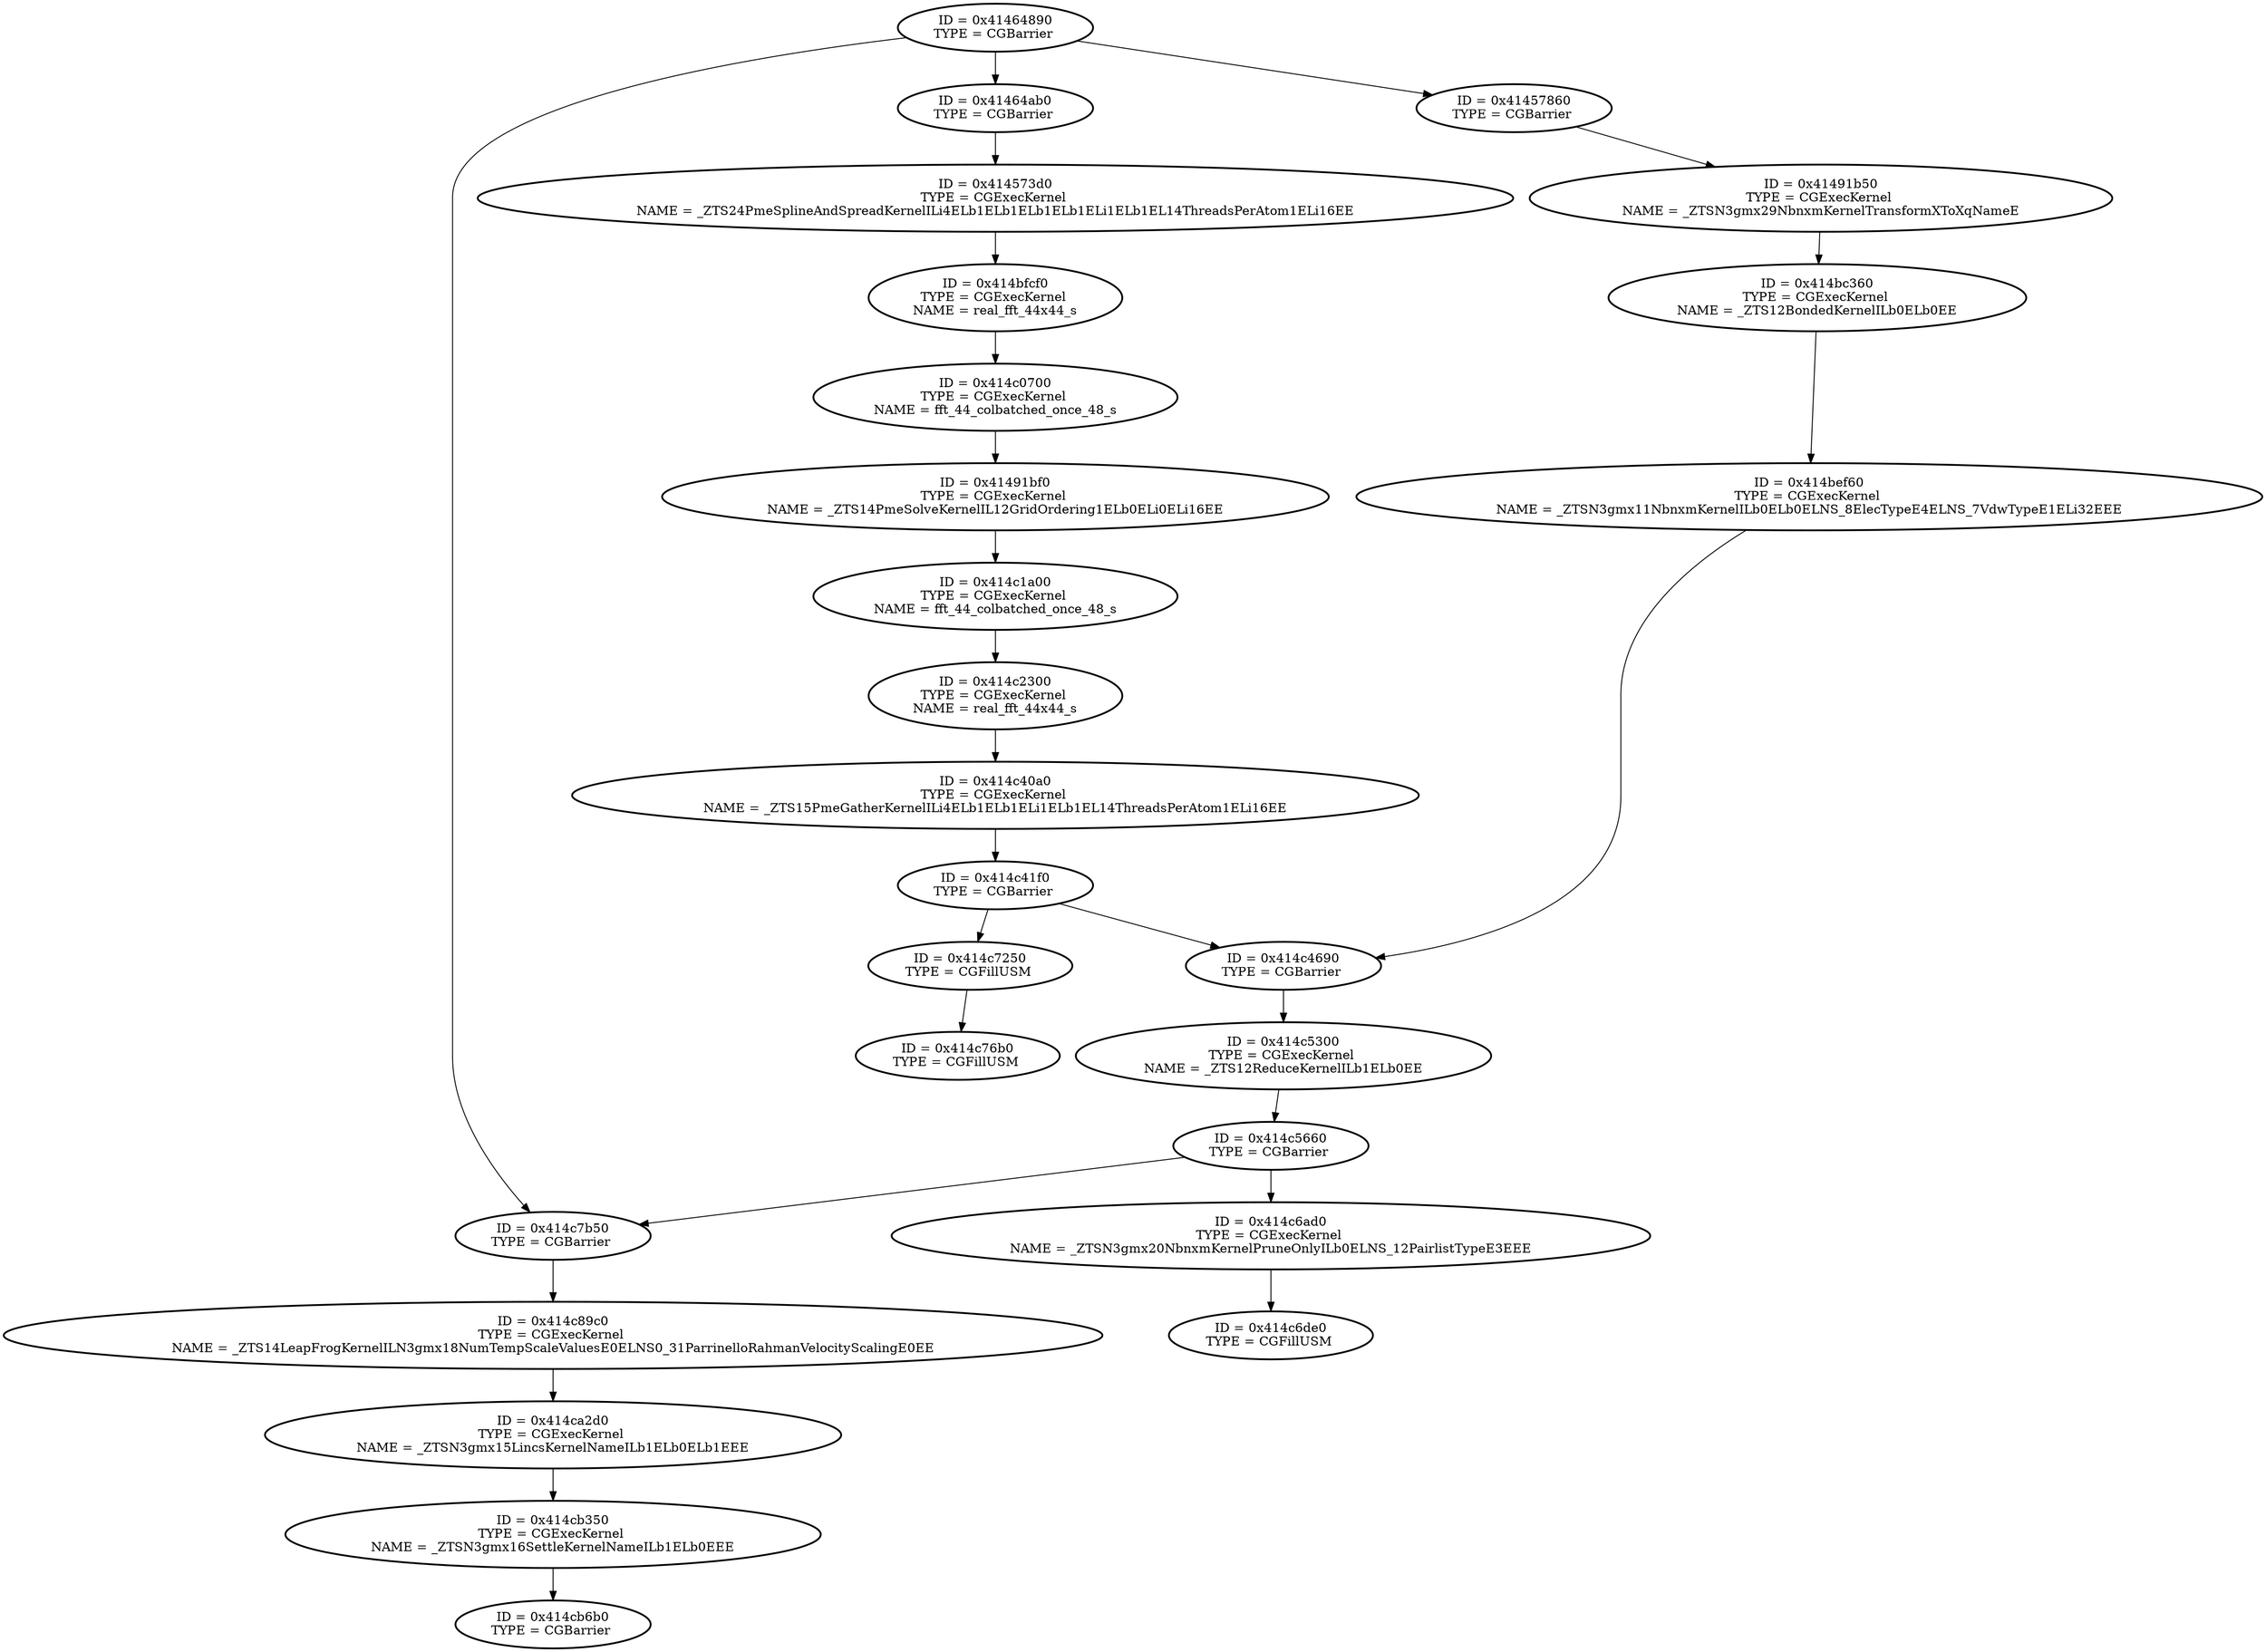digraph dot {
"0x41464890" [style=bold, label="ID = 0x41464890\nTYPE = CGBarrier \n"];
"0x41464ab0" [style=bold, label="ID = 0x41464ab0\nTYPE = CGBarrier \n"];
  "0x41464890" -> "0x41464ab0"
"0x414573d0" [style=bold, label="ID = 0x414573d0\nTYPE = CGExecKernel \nNAME = _ZTS24PmeSplineAndSpreadKernelILi4ELb1ELb1ELb1ELb1ELi1ELb1EL14ThreadsPerAtom1ELi16EE\n"];
  "0x41464ab0" -> "0x414573d0"
"0x414bfcf0" [style=bold, label="ID = 0x414bfcf0\nTYPE = CGExecKernel \nNAME = real_fft_44x44_s\n"];
  "0x414573d0" -> "0x414bfcf0"
"0x414c0700" [style=bold, label="ID = 0x414c0700\nTYPE = CGExecKernel \nNAME = fft_44_colbatched_once_48_s\n"];
  "0x414bfcf0" -> "0x414c0700"
"0x41491bf0" [style=bold, label="ID = 0x41491bf0\nTYPE = CGExecKernel \nNAME = _ZTS14PmeSolveKernelIL12GridOrdering1ELb0ELi0ELi16EE\n"];
  "0x414c0700" -> "0x41491bf0"
"0x414c1a00" [style=bold, label="ID = 0x414c1a00\nTYPE = CGExecKernel \nNAME = fft_44_colbatched_once_48_s\n"];
  "0x41491bf0" -> "0x414c1a00"
"0x414c2300" [style=bold, label="ID = 0x414c2300\nTYPE = CGExecKernel \nNAME = real_fft_44x44_s\n"];
  "0x414c1a00" -> "0x414c2300"
"0x414c40a0" [style=bold, label="ID = 0x414c40a0\nTYPE = CGExecKernel \nNAME = _ZTS15PmeGatherKernelILi4ELb1ELb1ELi1ELb1EL14ThreadsPerAtom1ELi16EE\n"];
  "0x414c2300" -> "0x414c40a0"
"0x414c41f0" [style=bold, label="ID = 0x414c41f0\nTYPE = CGBarrier \n"];
  "0x414c40a0" -> "0x414c41f0"
"0x414c4690" [style=bold, label="ID = 0x414c4690\nTYPE = CGBarrier \n"];
  "0x414bef60" -> "0x414c4690"
  "0x414c41f0" -> "0x414c4690"
"0x414c5300" [style=bold, label="ID = 0x414c5300\nTYPE = CGExecKernel \nNAME = _ZTS12ReduceKernelILb1ELb0EE\n"];
  "0x414c4690" -> "0x414c5300"
"0x414c5660" [style=bold, label="ID = 0x414c5660\nTYPE = CGBarrier \n"];
  "0x414c5300" -> "0x414c5660"
"0x414c6ad0" [style=bold, label="ID = 0x414c6ad0\nTYPE = CGExecKernel \nNAME = _ZTSN3gmx20NbnxmKernelPruneOnlyILb0ELNS_12PairlistTypeE3EEE\n"];
  "0x414c5660" -> "0x414c6ad0"
"0x414c6de0" [style=bold, label="ID = 0x414c6de0\nTYPE = CGFillUSM \n"];
  "0x414c6ad0" -> "0x414c6de0"
"0x414c7b50" [style=bold, label="ID = 0x414c7b50\nTYPE = CGBarrier \n"];
  "0x41464890" -> "0x414c7b50"
  "0x414c5660" -> "0x414c7b50"
"0x414c89c0" [style=bold, label="ID = 0x414c89c0\nTYPE = CGExecKernel \nNAME = _ZTS14LeapFrogKernelILN3gmx18NumTempScaleValuesE0ELNS0_31ParrinelloRahmanVelocityScalingE0EE\n"];
  "0x414c7b50" -> "0x414c89c0"
"0x414ca2d0" [style=bold, label="ID = 0x414ca2d0\nTYPE = CGExecKernel \nNAME = _ZTSN3gmx15LincsKernelNameILb1ELb0ELb1EEE\n"];
  "0x414c89c0" -> "0x414ca2d0"
"0x414cb350" [style=bold, label="ID = 0x414cb350\nTYPE = CGExecKernel \nNAME = _ZTSN3gmx16SettleKernelNameILb1ELb0EEE\n"];
  "0x414ca2d0" -> "0x414cb350"
"0x414cb6b0" [style=bold, label="ID = 0x414cb6b0\nTYPE = CGBarrier \n"];
  "0x414cb350" -> "0x414cb6b0"
"0x414c7250" [style=bold, label="ID = 0x414c7250\nTYPE = CGFillUSM \n"];
  "0x414c41f0" -> "0x414c7250"
"0x414c76b0" [style=bold, label="ID = 0x414c76b0\nTYPE = CGFillUSM \n"];
  "0x414c7250" -> "0x414c76b0"
"0x41457860" [style=bold, label="ID = 0x41457860\nTYPE = CGBarrier \n"];
  "0x41464890" -> "0x41457860"
"0x41491b50" [style=bold, label="ID = 0x41491b50\nTYPE = CGExecKernel \nNAME = _ZTSN3gmx29NbnxmKernelTransformXToXqNameE\n"];
  "0x41457860" -> "0x41491b50"
"0x414bc360" [style=bold, label="ID = 0x414bc360\nTYPE = CGExecKernel \nNAME = _ZTS12BondedKernelILb0ELb0EE\n"];
  "0x41491b50" -> "0x414bc360"
"0x414bef60" [style=bold, label="ID = 0x414bef60\nTYPE = CGExecKernel \nNAME = _ZTSN3gmx11NbnxmKernelILb0ELb0ELNS_8ElecTypeE4ELNS_7VdwTypeE1ELi32EEE\n"];
  "0x414bc360" -> "0x414bef60"
}
